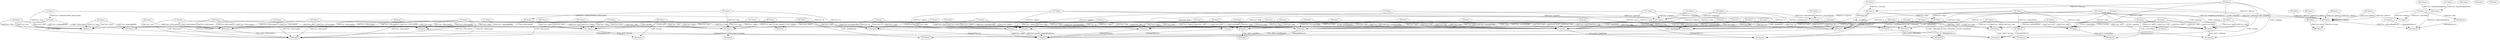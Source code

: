 digraph {
1 [label = "8-Client.c"];
2 [label = "12-Client.c"];
2 -> 1[label="<Def-Use> msg"];
3 [label = "13-Client.c"];
3 -> 2[label="<Def-Use> verificationHook_isEncrypted"];
3 -> 1[label="<Def-Use> msg"];
4 [label = "21-Client.c"];
4 -> 1[label="<Def-Use> client"];
5 [label = "22-Client.c"];
5 -> 1[label="<Def-Use> client"];
5 -> 1[label="<Def-Use> msg"];
6 [label = "24-Client.c"];
6 -> 1[label="<Def-Use> client"];
6 -> 1[label="<Def-Use> msg"];
7 [label = "29-Client.c"];
8 [label = "32-Client.c"];
8 -> 7[label="<Def-Use> client"];
8 -> 7[label="<Def-Use> msg"];
9 [label = "36-Client.c"];
9 -> 7[label="<Def-Use> client"];
9 -> 7[label="<Def-Use> msg"];
10 [label = "39-Client.c"];
10 -> 7[label="<Def-Use> msg"];
10 -> 7[label="<Def-Use> client"];
11 [label = "40-Client.c"];
11 -> 1[label="<Call> mail"];
11 -> 7[label="<Def-Use> client"];
11 -> 7[label="<Def-Use> msg"];
12 [label = "45-Client.c"];
13 [label = "54-Client.c"];
14 [label = "58-Client.c"];
14 -> 13[label="<Def-Use> msg"];
15 [label = "59-Client.c"];
15 -> 14[label="<Def-Use> verificationHook_isEncrypted"];
15 -> 13[label="<Def-Use> msg"];
16 [label = "62-Client.c"];
16 -> 13[label="<Def-Use> client"];
16 -> 13[label="<Def-Use> msg"];
17 [label = "65-Client.c"];
17 -> 13[label="<Def-Use> client"];
17 -> 13[label="<Def-Use> msg"];
18 [label = "66-Client.c"];
18 -> 12[label="<Call> deliver"];
18 -> 13[label="<Def-Use> client"];
18 -> 13[label="<Def-Use> msg"];
19 [label = "71-Client.c"];
20 [label = "73-Client.c"];
20 -> 19[label="<Def-Use> listdata"];
20 -> 19[label="<Def-Use> searchdata"];
21 [label = "79-Client.c"];
22 [label = "81-Client.c"];
22 -> 21[label="<Def-Use> client"];
23 [label = "83-Client.c"];
23 -> 21[label="<Def-Use> msg"];
24 [label = "84-Client.c"];
25 [label = "85-Client.c"];
25 -> 21[label="<Def-Use> client"];
25 -> 19[label="<Def-Use> findAddressBookEntry"];
25 -> 23[label="<Def-Use> clone"];
26 [label = "86-Client.c"];
26 -> 24[label="<Def-Use> found"];
27 [label = "88-Client.c"];
27 -> 24[label="<Def-Use> found"];
27 -> 27[label="<Def-Use> address"];
28 [label = "89-Client.c"];
28 -> 27[label="<Def-Use> address"];
29 [label = "91-Client.c"];
29 -> 21[label="<Def-Use> msg"];
29 -> 27[label="<Def-Use> address"];
30 [label = "92-Client.c"];
30 -> 27[label="<Def-Use> address"];
30 -> 27[label="<Def-Use> address"];
31 [label = "94-Client.c"];
31 -> 27[label="<Def-Use> address"];
32 [label = "96-Client.c"];
32 -> 23[label="<Def-Use> clone"];
33 [label = "97-Client.c"];
33 -> 32[label="<Def-Use> newmsg"];
33 -> 27[label="<Def-Use> address"];
34 [label = "98-Client.c"];
34 -> 27[label="<Def-Use> address"];
34 -> 27[label="<Def-Use> address"];
35 [label = "99-Client.c"];
35 -> 7[label="<Call> outgoing"];
35 -> 21[label="<Def-Use> client"];
35 -> 32[label="<Def-Use> newmsg"];
36 [label = "106-Client.c"];
37 [label = "108-Client.c"];
37 -> 36[label="<Def-Use> client"];
37 -> 36[label="<Def-Use> msg"];
38 [label = "110-Client.c"];
38 -> 36[label="<Def-Use> msg"];
39 [label = "111-Client.c"];
39 -> 38[label="<Def-Use> response"];
39 -> 36[label="<Def-Use> msg"];
40 [label = "112-Client.c"];
40 -> 38[label="<Def-Use> response"];
40 -> 36[label="<Def-Use> client"];
41 [label = "113-Client.c"];
42 [label = "114-Client.c"];
42 -> 38[label="<Def-Use> response"];
43 [label = "115-Client.c"];
43 -> 41[label="<Def-Use> respondPrefix"];
44 [label = "116-Client.c"];
44 -> 38[label="<Def-Use> response"];
44 -> 41[label="<Def-Use> respondPrefix"];
45 [label = "117-Client.c"];
45 -> 38[label="<Def-Use> response"];
45 -> 36[label="<Def-Use> msg"];
46 [label = "118-Client.c"];
46 -> 7[label="<Call> outgoing"];
46 -> 36[label="<Def-Use> client"];
46 -> 38[label="<Def-Use> response"];
47 [label = "124-Client.c"];
48 [label = "126-Client.c"];
49 [label = "127-Client.c"];
49 -> 47[label="<Def-Use> client"];
49 -> 47[label="<Def-Use> msg"];
50 [label = "128-Client.c"];
50 -> 48[label="<Def-Use> foundPublicKeyPair"];
51 [label = "130-Client.c"];
51 -> 47[label="<Def-Use> msg"];
52 [label = "131-Client.c"];
52 -> 48[label="<Def-Use> foundPublicKeyPair"];
53 [label = "133-Client.c"];
53 -> 47[label="<Def-Use> msg"];
54 [label = "141-Client.c"];
55 [label = "144-Client.c"];
56 [label = "145-Client.c"];
56 -> 54[label="<Def-Use> msg"];
56 -> 54[label="<Def-Use> client"];
57 [label = "148-Client.c"];
57 -> 54[label="<Def-Use> client"];
58 [label = "150-Client.c"];
58 -> 54[label="<Def-Use> msg"];
59 [label = "151-Client.c"];
59 -> 54[label="<Def-Use> msg"];
59 -> 54[label="<Def-Use> client"];
60 [label = "153-Client.c"];
60 -> 54[label="<Def-Use> msg"];
61 [label = "154-Client.c"];
61 -> 54[label="<Def-Use> msg"];
62 [label = "10-Client.h"];
63 [label = "12-Client.h"];
64 [label = "13-Client.h"];
65 [label = "14-Client.h"];
66 [label = "15-Client.h"];
64 -> 62[label="<belongToStruct>"];
66 -> 62[label="<belongToStruct>"];
65 -> 62[label="<belongToStruct>"];
63 -> 62[label="<belongToStruct>"];
67 [label = "18-Client.h"];
68 [label = "20-Client.h"];
69 [label = "21-Client.h"];
69 -> 67[label="<belongToStruct>"];
68 -> 67[label="<belongToStruct>"];
70 [label = "24-Client.h"];
71 [label = "26-Client.h"];
72 [label = "29-Client.h"];
73 [label = "31-Client.h"];
74 [label = "35-Client.h"];
75 [label = "40-Client.h"];
76 [label = "7-Email.c"];
77 [label = "9-Email.c"];
78 [label = "10-Email.c"];
78 -> 76[label="<Def-Use> msg"];
79 [label = "11-Email.c"];
79 -> 77[label="<Def-Use> clone"];
79 -> 76[label="<Def-Use> msg"];
80 [label = "12-Email.c"];
80 -> 76[label="<Def-Use> msg"];
81 [label = "13-Email.c"];
81 -> 77[label="<Def-Use> clone"];
81 -> 76[label="<Def-Use> msg"];
82 [label = "14-Email.c"];
82 -> 76[label="<Def-Use> msg"];
83 [label = "15-Email.c"];
83 -> 77[label="<Def-Use> clone"];
83 -> 76[label="<Def-Use> msg"];
84 [label = "16-Email.c"];
84 -> 76[label="<Def-Use> msg"];
85 [label = "17-Email.c"];
85 -> 77[label="<Def-Use> clone"];
85 -> 76[label="<Def-Use> msg"];
86 [label = "18-Email.c"];
86 -> 76[label="<Def-Use> msg"];
87 [label = "19-Email.c"];
87 -> 77[label="<Def-Use> clone"];
87 -> 76[label="<Def-Use> msg"];
88 [label = "21-Email.c"];
88 -> 77[label="<Def-Use> clone"];
88 -> 76[label="<Def-Use> msg"];
89 [label = "22-Email.c"];
89 -> 76[label="<Def-Use> msg"];
90 [label = "23-Email.c"];
90 -> 77[label="<Def-Use> clone"];
90 -> 76[label="<Def-Use> msg"];
91 [label = "25-Email.c"];
91 -> 77[label="<Def-Use> clone"];
92 [label = "29-Email.c"];
93 [label = "31-Email.c"];
93 -> 92[label="<Def-Use> msg"];
94 [label = "32-Email.c"];
94 -> 92[label="<Def-Use> msg"];
95 [label = "33-Email.c"];
95 -> 92[label="<Def-Use> msg"];
96 [label = "34-Email.c"];
96 -> 92[label="<Def-Use> msg"];
97 [label = "35-Email.c"];
97 -> 92[label="<Def-Use> msg"];
98 [label = "36-Email.c"];
98 -> 92[label="<Def-Use> msg"];
99 [label = "38-Email.c"];
99 -> 92[label="<Def-Use> msg"];
100 [label = "39-Email.c"];
100 -> 92[label="<Def-Use> msg"];
101 [label = "44-Email.c"];
102 [label = "47-Email.c"];
102 -> 101[label="<Def-Use> msg"];
103 [label = "48-Email.c"];
104 [label = "50-Email.c"];
105 [label = "56-Email.c"];
106 [label = "58-Email.c"];
106 -> 105[label="<Def-Use> msg"];
106 -> 105[label="<Def-Use> isEncrypted"];
107 [label = "1-Email.h"];
108 [label = "3-Email.h"];
109 [label = "4-Email.h"];
110 [label = "5-Email.h"];
111 [label = "6-Email.h"];
112 [label = "7-Email.h"];
113 [label = "8-Email.h"];
114 [label = "9-Email.h"];
114 -> 107[label="<belongToStruct>"];
113 -> 107[label="<belongToStruct>"];
109 -> 107[label="<belongToStruct>"];
112 -> 107[label="<belongToStruct>"];
111 -> 107[label="<belongToStruct>"];
110 -> 107[label="<belongToStruct>"];
108 -> 107[label="<belongToStruct>"];
115 [label = "12-Email.h"];
116 [label = "14-Email.h"];
117 [label = "16-Email.h"];
118 [label = "18-Email.h"];
37 -> 66[label="<Def-Use> autoResponse"];
89 -> 114[label="<Def-Use> encryptionKey"];
99 -> 105[label="<Def-Use> isEncrypted"];
99 -> 113[label="<Def-Use> isEncrypted"];
99 -> 118[label="<Def-Use> isEncrypted"];
45 -> 111[label="<Def-Use> subject"];
61 -> 105[label="<Def-Use> isEncrypted"];
61 -> 113[label="<Def-Use> isEncrypted"];
61 -> 118[label="<Def-Use> isEncrypted"];
6 -> 64[label="<Def-Use> outgoingBuffer"];
27 -> 67[label="<Def-Use> addressBookEntry"];
20 -> 67[label="<Def-Use> addressBookEntry"];
79 -> 108[label="<Def-Use> id"];
93 -> 108[label="<Def-Use> id"];
82 -> 110[label="<Def-Use> to"];
16 -> 54[label="<Call> decrypt"];
16 -> 75[label="<Call> decrypt"];
80 -> 109[label="<Def-Use> from"];
20 -> 68[label="<Def-Use> alias"];
90 -> 114[label="<Def-Use> encryptionKey"];
49 -> 110[label="<Def-Use> to"];
90 -> 114[label="<Def-Use> encryptionKey"];
88 -> 105[label="<Def-Use> isEncrypted"];
88 -> 113[label="<Def-Use> isEncrypted"];
88 -> 118[label="<Def-Use> isEncrypted"];
78 -> 108[label="<Def-Use> id"];
59 -> 114[label="<Def-Use> encryptionKey"];
9 -> 21[label="<Call> resolveAlias"];
9 -> 72[label="<Call> resolveAlias"];
45 -> 111[label="<Def-Use> subject"];
97 -> 117[label="<Call> isReadable"];
97 -> 101[label="<Call> isReadable"];
39 -> 109[label="<Def-Use> from"];
87 -> 112[label="<Def-Use> body"];
5 -> 64[label="<Def-Use> outgoingBuffer"];
8 -> 74[label="<Call> encrypt"];
8 -> 47[label="<Call> encrypt"];
51 -> 114[label="<Def-Use> encryptionKey"];
84 -> 111[label="<Def-Use> subject"];
11 -> 1[label="<Call> mail"];
53 -> 105[label="<Def-Use> isEncrypted"];
53 -> 113[label="<Def-Use> isEncrypted"];
53 -> 118[label="<Def-Use> isEncrypted"];
40 -> 66[label="<Def-Use> autoResponse"];
39 -> 110[label="<Def-Use> to"];
58 -> 105[label="<Def-Use> isEncrypted"];
58 -> 113[label="<Def-Use> isEncrypted"];
58 -> 118[label="<Def-Use> isEncrypted"];
83 -> 110[label="<Def-Use> to"];
95 -> 110[label="<Def-Use> to"];
14 -> 105[label="<Call> isEncrypted"];
14 -> 118[label="<Call> isEncrypted"];
96 -> 111[label="<Def-Use> subject"];
10 -> 63[label="<Def-Use> name"];
2 -> 105[label="<Call> isEncrypted"];
2 -> 118[label="<Call> isEncrypted"];
10 -> 109[label="<Def-Use> from"];
88 -> 105[label="<Def-Use> isEncrypted"];
88 -> 113[label="<Def-Use> isEncrypted"];
88 -> 118[label="<Def-Use> isEncrypted"];
102 -> 105[label="<Call> isEncrypted"];
102 -> 118[label="<Call> isEncrypted"];
83 -> 110[label="<Def-Use> to"];
23 -> 115[label="<Call> cloneEmail"];
23 -> 76[label="<Call> cloneEmail"];
60 -> 114[label="<Def-Use> encryptionKey"];
87 -> 112[label="<Def-Use> body"];
86 -> 112[label="<Def-Use> body"];
98 -> 112[label="<Def-Use> body"];
25 -> 110[label="<Def-Use> to"];
46 -> 70[label="<Call> outgoing"];
46 -> 7[label="<Call> outgoing"];
29 -> 110[label="<Def-Use> to"];
35 -> 70[label="<Call> outgoing"];
35 -> 7[label="<Call> outgoing"];
15 -> 108[label="<Def-Use> id"];
44 -> 111[label="<Def-Use> subject"];
77 -> 107[label="<Def-Use> email"];
81 -> 109[label="<Def-Use> from"];
3 -> 108[label="<Def-Use> id"];
37 -> 117[label="<Call> isReadable"];
37 -> 101[label="<Call> isReadable"];
77 -> 107[label="<Def-Use> email"];
4 -> 64[label="<Def-Use> outgoingBuffer"];
33 -> 110[label="<Def-Use> to"];
17 -> 36[label="<Call> autoRespond"];
17 -> 73[label="<Call> autoRespond"];
32 -> 115[label="<Call> cloneEmail"];
32 -> 76[label="<Call> cloneEmail"];
18 -> 12[label="<Call> deliver"];
25 -> 65[label="<Def-Use> addressBook"];
56 -> 114[label="<Def-Use> encryptionKey"];
100 -> 114[label="<Def-Use> encryptionKey"];
85 -> 111[label="<Def-Use> subject"];
38 -> 115[label="<Call> cloneEmail"];
38 -> 76[label="<Call> cloneEmail"];
94 -> 109[label="<Def-Use> from"];
22 -> 65[label="<Def-Use> addressBook"];
81 -> 109[label="<Def-Use> from"];
40 -> 112[label="<Def-Use> body"];
79 -> 108[label="<Def-Use> id"];
85 -> 111[label="<Def-Use> subject"];
42 -> 111[label="<Def-Use> subject"];
105 -> 118[label="<func_decl> isEncrypted"];
54 -> 75[label="<func_decl> decrypt"];
21 -> 72[label="<func_decl> resolveAlias"];
36 -> 73[label="<func_decl> autoRespond"];
92 -> 116[label="<func_decl> printMail"];
13 -> 71[label="<func_decl> incoming"];
7 -> 70[label="<func_decl> outgoing"];
101 -> 117[label="<func_decl> isReadable"];
76 -> 115[label="<func_decl> cloneEmail"];
47 -> 74[label="<func_decl> encrypt"];
}